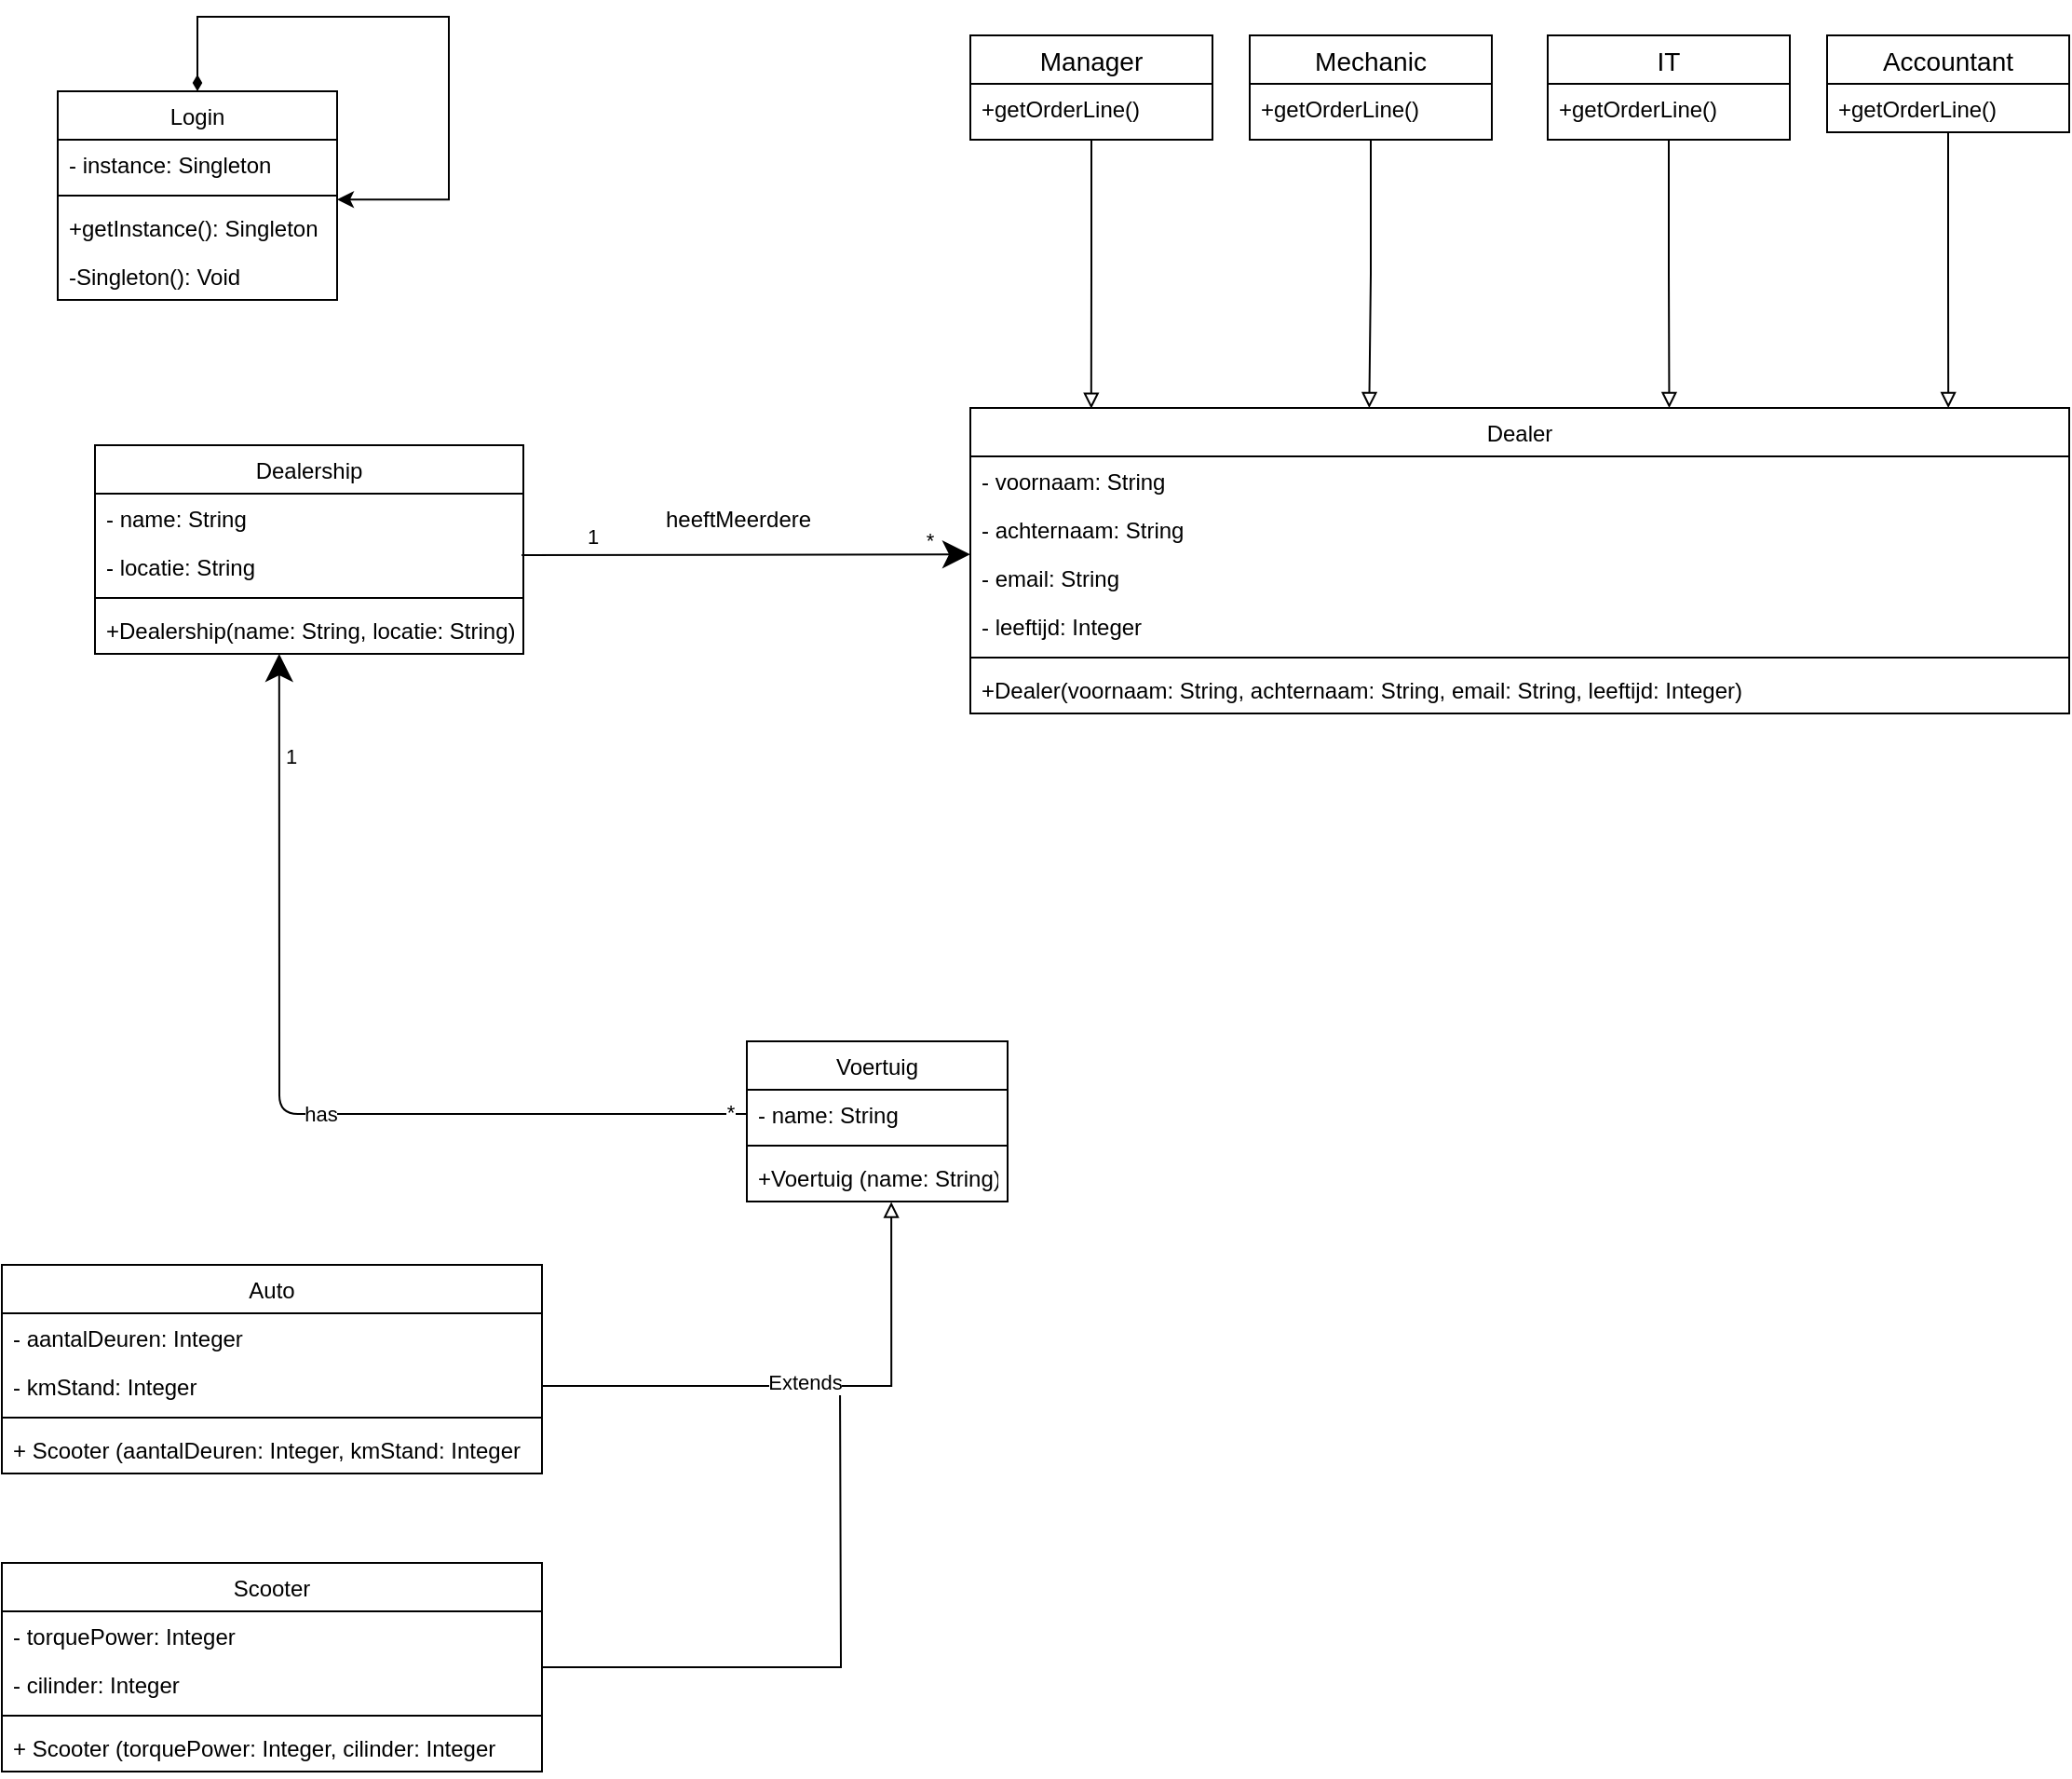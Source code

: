 <mxfile version="14.7.6" type="device"><diagram id="ECYnnK2sOpndbyw8Gkll" name="Page-1"><mxGraphModel dx="981" dy="1655" grid="1" gridSize="10" guides="1" tooltips="1" connect="1" arrows="1" fold="1" page="1" pageScale="1" pageWidth="827" pageHeight="1169" math="0" shadow="0"><root><mxCell id="0"/><mxCell id="1" parent="0"/><mxCell id="GiEE2zgRour9_ZNMPZsP-20" style="edgeStyle=orthogonalEdgeStyle;rounded=0;orthogonalLoop=1;jettySize=auto;html=1;endArrow=none;endFill=0;" edge="1" parent="1" source="_QvjAyM6IfojV_9LpoBq-1"><mxGeometry relative="1" as="geometry"><mxPoint x="480" y="310" as="targetPoint"/></mxGeometry></mxCell><mxCell id="_QvjAyM6IfojV_9LpoBq-1" value="Scooter" style="swimlane;fontStyle=0;childLayout=stackLayout;horizontal=1;startSize=26;fillColor=none;horizontalStack=0;resizeParent=1;resizeParentMax=0;resizeLast=0;collapsible=1;marginBottom=0;" parent="1" vertex="1"><mxGeometry x="30" y="410" width="290" height="112" as="geometry"/></mxCell><mxCell id="_QvjAyM6IfojV_9LpoBq-2" value="- torquePower: Integer" style="text;strokeColor=none;fillColor=none;align=left;verticalAlign=top;spacingLeft=4;spacingRight=4;overflow=hidden;rotatable=0;points=[[0,0.5],[1,0.5]];portConstraint=eastwest;" parent="_QvjAyM6IfojV_9LpoBq-1" vertex="1"><mxGeometry y="26" width="290" height="26" as="geometry"/></mxCell><mxCell id="_QvjAyM6IfojV_9LpoBq-5" value="- cilinder: Integer" style="text;strokeColor=none;fillColor=none;align=left;verticalAlign=top;spacingLeft=4;spacingRight=4;overflow=hidden;rotatable=0;points=[[0,0.5],[1,0.5]];portConstraint=eastwest;" parent="_QvjAyM6IfojV_9LpoBq-1" vertex="1"><mxGeometry y="52" width="290" height="26" as="geometry"/></mxCell><mxCell id="_QvjAyM6IfojV_9LpoBq-10" value="" style="line;strokeWidth=1;fillColor=none;align=left;verticalAlign=middle;spacingTop=-1;spacingLeft=3;spacingRight=3;rotatable=0;labelPosition=right;points=[];portConstraint=eastwest;" parent="_QvjAyM6IfojV_9LpoBq-1" vertex="1"><mxGeometry y="78" width="290" height="8" as="geometry"/></mxCell><mxCell id="_QvjAyM6IfojV_9LpoBq-9" value="+ Scooter (torquePower: Integer, cilinder: Integer" style="text;strokeColor=none;fillColor=none;align=left;verticalAlign=top;spacingLeft=4;spacingRight=4;overflow=hidden;rotatable=0;points=[[0,0.5],[1,0.5]];portConstraint=eastwest;" parent="_QvjAyM6IfojV_9LpoBq-1" vertex="1"><mxGeometry y="86" width="290" height="26" as="geometry"/></mxCell><mxCell id="_QvjAyM6IfojV_9LpoBq-6" value="Voertuig" style="swimlane;fontStyle=0;childLayout=stackLayout;horizontal=1;startSize=26;fillColor=none;horizontalStack=0;resizeParent=1;resizeParentMax=0;resizeLast=0;collapsible=1;marginBottom=0;" parent="1" vertex="1"><mxGeometry x="430" y="130" width="140" height="86" as="geometry"/></mxCell><mxCell id="_QvjAyM6IfojV_9LpoBq-7" value="- name: String" style="text;strokeColor=none;fillColor=none;align=left;verticalAlign=top;spacingLeft=4;spacingRight=4;overflow=hidden;rotatable=0;points=[[0,0.5],[1,0.5]];portConstraint=eastwest;" parent="_QvjAyM6IfojV_9LpoBq-6" vertex="1"><mxGeometry y="26" width="140" height="26" as="geometry"/></mxCell><mxCell id="_QvjAyM6IfojV_9LpoBq-16" value="" style="line;strokeWidth=1;fillColor=none;align=left;verticalAlign=middle;spacingTop=-1;spacingLeft=3;spacingRight=3;rotatable=0;labelPosition=right;points=[];portConstraint=eastwest;" parent="_QvjAyM6IfojV_9LpoBq-6" vertex="1"><mxGeometry y="52" width="140" height="8" as="geometry"/></mxCell><mxCell id="_QvjAyM6IfojV_9LpoBq-17" value="+Voertuig (name: String)" style="text;strokeColor=none;fillColor=none;align=left;verticalAlign=top;spacingLeft=4;spacingRight=4;overflow=hidden;rotatable=0;points=[[0,0.5],[1,0.5]];portConstraint=eastwest;" parent="_QvjAyM6IfojV_9LpoBq-6" vertex="1"><mxGeometry y="60" width="140" height="26" as="geometry"/></mxCell><mxCell id="_QvjAyM6IfojV_9LpoBq-11" value="Auto" style="swimlane;fontStyle=0;childLayout=stackLayout;horizontal=1;startSize=26;fillColor=none;horizontalStack=0;resizeParent=1;resizeParentMax=0;resizeLast=0;collapsible=1;marginBottom=0;" parent="1" vertex="1"><mxGeometry x="30" y="250" width="290" height="112" as="geometry"/></mxCell><mxCell id="_QvjAyM6IfojV_9LpoBq-12" value="- aantalDeuren: Integer" style="text;strokeColor=none;fillColor=none;align=left;verticalAlign=top;spacingLeft=4;spacingRight=4;overflow=hidden;rotatable=0;points=[[0,0.5],[1,0.5]];portConstraint=eastwest;" parent="_QvjAyM6IfojV_9LpoBq-11" vertex="1"><mxGeometry y="26" width="290" height="26" as="geometry"/></mxCell><mxCell id="_QvjAyM6IfojV_9LpoBq-13" value="- kmStand: Integer" style="text;strokeColor=none;fillColor=none;align=left;verticalAlign=top;spacingLeft=4;spacingRight=4;overflow=hidden;rotatable=0;points=[[0,0.5],[1,0.5]];portConstraint=eastwest;" parent="_QvjAyM6IfojV_9LpoBq-11" vertex="1"><mxGeometry y="52" width="290" height="26" as="geometry"/></mxCell><mxCell id="_QvjAyM6IfojV_9LpoBq-14" value="" style="line;strokeWidth=1;fillColor=none;align=left;verticalAlign=middle;spacingTop=-1;spacingLeft=3;spacingRight=3;rotatable=0;labelPosition=right;points=[];portConstraint=eastwest;" parent="_QvjAyM6IfojV_9LpoBq-11" vertex="1"><mxGeometry y="78" width="290" height="8" as="geometry"/></mxCell><mxCell id="_QvjAyM6IfojV_9LpoBq-15" value="+ Scooter (aantalDeuren: Integer, kmStand: Integer" style="text;strokeColor=none;fillColor=none;align=left;verticalAlign=top;spacingLeft=4;spacingRight=4;overflow=hidden;rotatable=0;points=[[0,0.5],[1,0.5]];portConstraint=eastwest;" parent="_QvjAyM6IfojV_9LpoBq-11" vertex="1"><mxGeometry y="86" width="290" height="26" as="geometry"/></mxCell><mxCell id="_QvjAyM6IfojV_9LpoBq-24" value="Dealership" style="swimlane;fontStyle=0;childLayout=stackLayout;horizontal=1;startSize=26;fillColor=none;horizontalStack=0;resizeParent=1;resizeParentMax=0;resizeLast=0;collapsible=1;marginBottom=0;" parent="1" vertex="1"><mxGeometry x="80" y="-190" width="230" height="112" as="geometry"/></mxCell><mxCell id="_QvjAyM6IfojV_9LpoBq-25" value="- name: String" style="text;strokeColor=none;fillColor=none;align=left;verticalAlign=top;spacingLeft=4;spacingRight=4;overflow=hidden;rotatable=0;points=[[0,0.5],[1,0.5]];portConstraint=eastwest;" parent="_QvjAyM6IfojV_9LpoBq-24" vertex="1"><mxGeometry y="26" width="230" height="26" as="geometry"/></mxCell><mxCell id="_QvjAyM6IfojV_9LpoBq-28" value="- locatie: String" style="text;strokeColor=none;fillColor=none;align=left;verticalAlign=top;spacingLeft=4;spacingRight=4;overflow=hidden;rotatable=0;points=[[0,0.5],[1,0.5]];portConstraint=eastwest;" parent="_QvjAyM6IfojV_9LpoBq-24" vertex="1"><mxGeometry y="52" width="230" height="26" as="geometry"/></mxCell><mxCell id="_QvjAyM6IfojV_9LpoBq-26" value="" style="line;strokeWidth=1;fillColor=none;align=left;verticalAlign=middle;spacingTop=-1;spacingLeft=3;spacingRight=3;rotatable=0;labelPosition=right;points=[];portConstraint=eastwest;" parent="_QvjAyM6IfojV_9LpoBq-24" vertex="1"><mxGeometry y="78" width="230" height="8" as="geometry"/></mxCell><mxCell id="_QvjAyM6IfojV_9LpoBq-27" value="+Dealership(name: String, locatie: String)" style="text;strokeColor=none;fillColor=none;align=left;verticalAlign=top;spacingLeft=4;spacingRight=4;overflow=hidden;rotatable=0;points=[[0,0.5],[1,0.5]];portConstraint=eastwest;" parent="_QvjAyM6IfojV_9LpoBq-24" vertex="1"><mxGeometry y="86" width="230" height="26" as="geometry"/></mxCell><mxCell id="_QvjAyM6IfojV_9LpoBq-29" value="Dealer" style="swimlane;fontStyle=0;childLayout=stackLayout;horizontal=1;startSize=26;fillColor=none;horizontalStack=0;resizeParent=1;resizeParentMax=0;resizeLast=0;collapsible=1;marginBottom=0;" parent="1" vertex="1"><mxGeometry x="550" y="-210" width="590" height="164" as="geometry"/></mxCell><mxCell id="_QvjAyM6IfojV_9LpoBq-30" value="- voornaam: String" style="text;strokeColor=none;fillColor=none;align=left;verticalAlign=top;spacingLeft=4;spacingRight=4;overflow=hidden;rotatable=0;points=[[0,0.5],[1,0.5]];portConstraint=eastwest;" parent="_QvjAyM6IfojV_9LpoBq-29" vertex="1"><mxGeometry y="26" width="590" height="26" as="geometry"/></mxCell><mxCell id="_QvjAyM6IfojV_9LpoBq-31" value="- achternaam: String" style="text;strokeColor=none;fillColor=none;align=left;verticalAlign=top;spacingLeft=4;spacingRight=4;overflow=hidden;rotatable=0;points=[[0,0.5],[1,0.5]];portConstraint=eastwest;" parent="_QvjAyM6IfojV_9LpoBq-29" vertex="1"><mxGeometry y="52" width="590" height="26" as="geometry"/></mxCell><mxCell id="_QvjAyM6IfojV_9LpoBq-34" value="- email: String" style="text;strokeColor=none;fillColor=none;align=left;verticalAlign=top;spacingLeft=4;spacingRight=4;overflow=hidden;rotatable=0;points=[[0,0.5],[1,0.5]];portConstraint=eastwest;" parent="_QvjAyM6IfojV_9LpoBq-29" vertex="1"><mxGeometry y="78" width="590" height="26" as="geometry"/></mxCell><mxCell id="_QvjAyM6IfojV_9LpoBq-35" value="- leeftijd: Integer" style="text;strokeColor=none;fillColor=none;align=left;verticalAlign=top;spacingLeft=4;spacingRight=4;overflow=hidden;rotatable=0;points=[[0,0.5],[1,0.5]];portConstraint=eastwest;" parent="_QvjAyM6IfojV_9LpoBq-29" vertex="1"><mxGeometry y="104" width="590" height="26" as="geometry"/></mxCell><mxCell id="_QvjAyM6IfojV_9LpoBq-32" value="" style="line;strokeWidth=1;fillColor=none;align=left;verticalAlign=middle;spacingTop=-1;spacingLeft=3;spacingRight=3;rotatable=0;labelPosition=right;points=[];portConstraint=eastwest;" parent="_QvjAyM6IfojV_9LpoBq-29" vertex="1"><mxGeometry y="130" width="590" height="8" as="geometry"/></mxCell><mxCell id="_QvjAyM6IfojV_9LpoBq-33" value="+Dealer(voornaam: String, achternaam: String, email: String, leeftijd: Integer)" style="text;strokeColor=none;fillColor=none;align=left;verticalAlign=top;spacingLeft=4;spacingRight=4;overflow=hidden;rotatable=0;points=[[0,0.5],[1,0.5]];portConstraint=eastwest;" parent="_QvjAyM6IfojV_9LpoBq-29" vertex="1"><mxGeometry y="138" width="590" height="26" as="geometry"/></mxCell><mxCell id="_QvjAyM6IfojV_9LpoBq-36" value="" style="endArrow=classic;endFill=1;endSize=12;html=1;exitX=0;exitY=0.5;exitDx=0;exitDy=0;entryX=0.43;entryY=1;entryDx=0;entryDy=0;entryPerimeter=0;" parent="1" source="_QvjAyM6IfojV_9LpoBq-7" target="_QvjAyM6IfojV_9LpoBq-27" edge="1"><mxGeometry width="160" relative="1" as="geometry"><mxPoint x="310" y="10" as="sourcePoint"/><mxPoint x="150" y="10" as="targetPoint"/><Array as="points"><mxPoint x="179" y="169"/></Array></mxGeometry></mxCell><mxCell id="_QvjAyM6IfojV_9LpoBq-40" value="has" style="edgeLabel;html=1;align=center;verticalAlign=middle;resizable=0;points=[];" parent="_QvjAyM6IfojV_9LpoBq-36" vertex="1" connectable="0"><mxGeometry x="-0.081" relative="1" as="geometry"><mxPoint as="offset"/></mxGeometry></mxCell><mxCell id="_QvjAyM6IfojV_9LpoBq-43" value="*" style="edgeLabel;html=1;align=center;verticalAlign=middle;resizable=0;points=[];" parent="_QvjAyM6IfojV_9LpoBq-36" vertex="1" connectable="0"><mxGeometry x="-0.911" y="-1" relative="1" as="geometry"><mxPoint x="12.93" as="offset"/></mxGeometry></mxCell><mxCell id="_QvjAyM6IfojV_9LpoBq-44" value="1" style="edgeLabel;html=1;align=center;verticalAlign=middle;resizable=0;points=[];" parent="_QvjAyM6IfojV_9LpoBq-36" vertex="1" connectable="0"><mxGeometry x="0.779" y="1" relative="1" as="geometry"><mxPoint x="6.95" as="offset"/></mxGeometry></mxCell><mxCell id="_QvjAyM6IfojV_9LpoBq-37" value="" style="endArrow=classic;endFill=1;endSize=12;html=1;entryX=0;entryY=1.022;entryDx=0;entryDy=0;entryPerimeter=0;exitX=0.996;exitY=0.269;exitDx=0;exitDy=0;exitPerimeter=0;" parent="1" source="_QvjAyM6IfojV_9LpoBq-28" target="_QvjAyM6IfojV_9LpoBq-31" edge="1"><mxGeometry width="160" relative="1" as="geometry"><mxPoint x="520" y="-130" as="sourcePoint"/><mxPoint x="360" y="-130" as="targetPoint"/></mxGeometry></mxCell><mxCell id="_QvjAyM6IfojV_9LpoBq-38" value="1" style="edgeLabel;html=1;align=center;verticalAlign=middle;resizable=0;points=[];" parent="_QvjAyM6IfojV_9LpoBq-37" vertex="1" connectable="0"><mxGeometry x="-0.772" y="1" relative="1" as="geometry"><mxPoint x="9.9" y="-8.79" as="offset"/></mxGeometry></mxCell><mxCell id="_QvjAyM6IfojV_9LpoBq-39" value="*" style="edgeLabel;html=1;align=center;verticalAlign=middle;resizable=0;points=[];" parent="_QvjAyM6IfojV_9LpoBq-37" vertex="1" connectable="0"><mxGeometry x="0.816" relative="1" as="geometry"><mxPoint y="-8.34" as="offset"/></mxGeometry></mxCell><mxCell id="_QvjAyM6IfojV_9LpoBq-45" value="heeftMeerdere" style="text;html=1;align=center;verticalAlign=middle;resizable=0;points=[];autosize=1;" parent="1" vertex="1"><mxGeometry x="380" y="-160" width="90" height="20" as="geometry"/></mxCell><mxCell id="GiEE2zgRour9_ZNMPZsP-11" style="edgeStyle=orthogonalEdgeStyle;rounded=0;orthogonalLoop=1;jettySize=auto;html=1;endArrow=block;endFill=0;entryX=0.11;entryY=0.002;entryDx=0;entryDy=0;entryPerimeter=0;" edge="1" parent="1" source="GiEE2zgRour9_ZNMPZsP-1" target="_QvjAyM6IfojV_9LpoBq-29"><mxGeometry relative="1" as="geometry"><mxPoint x="615" y="-213" as="targetPoint"/></mxGeometry></mxCell><mxCell id="GiEE2zgRour9_ZNMPZsP-1" value="Manager" style="swimlane;fontStyle=0;childLayout=stackLayout;horizontal=1;startSize=26;horizontalStack=0;resizeParent=1;resizeParentMax=0;resizeLast=0;collapsible=1;marginBottom=0;align=center;fontSize=14;" vertex="1" parent="1"><mxGeometry x="550" y="-410" width="130" height="56" as="geometry"/></mxCell><mxCell id="GiEE2zgRour9_ZNMPZsP-4" value="+getOrderLine()" style="text;strokeColor=none;fillColor=none;spacingLeft=4;spacingRight=4;overflow=hidden;rotatable=0;points=[[0,0.5],[1,0.5]];portConstraint=eastwest;fontSize=12;" vertex="1" parent="GiEE2zgRour9_ZNMPZsP-1"><mxGeometry y="26" width="130" height="30" as="geometry"/></mxCell><mxCell id="GiEE2zgRour9_ZNMPZsP-14" style="edgeStyle=orthogonalEdgeStyle;rounded=0;orthogonalLoop=1;jettySize=auto;html=1;entryX=0.363;entryY=0;entryDx=0;entryDy=0;entryPerimeter=0;endArrow=block;endFill=0;" edge="1" parent="1" source="GiEE2zgRour9_ZNMPZsP-5" target="_QvjAyM6IfojV_9LpoBq-29"><mxGeometry relative="1" as="geometry"/></mxCell><mxCell id="GiEE2zgRour9_ZNMPZsP-5" value="Mechanic" style="swimlane;fontStyle=0;childLayout=stackLayout;horizontal=1;startSize=26;horizontalStack=0;resizeParent=1;resizeParentMax=0;resizeLast=0;collapsible=1;marginBottom=0;align=center;fontSize=14;" vertex="1" parent="1"><mxGeometry x="700" y="-410" width="130" height="56" as="geometry"/></mxCell><mxCell id="GiEE2zgRour9_ZNMPZsP-6" value="+getOrderLine()" style="text;strokeColor=none;fillColor=none;spacingLeft=4;spacingRight=4;overflow=hidden;rotatable=0;points=[[0,0.5],[1,0.5]];portConstraint=eastwest;fontSize=12;" vertex="1" parent="GiEE2zgRour9_ZNMPZsP-5"><mxGeometry y="26" width="130" height="30" as="geometry"/></mxCell><mxCell id="GiEE2zgRour9_ZNMPZsP-15" style="edgeStyle=orthogonalEdgeStyle;rounded=0;orthogonalLoop=1;jettySize=auto;html=1;entryX=0.636;entryY=0;entryDx=0;entryDy=0;entryPerimeter=0;endArrow=block;endFill=0;" edge="1" parent="1" source="GiEE2zgRour9_ZNMPZsP-7" target="_QvjAyM6IfojV_9LpoBq-29"><mxGeometry relative="1" as="geometry"/></mxCell><mxCell id="GiEE2zgRour9_ZNMPZsP-7" value="IT" style="swimlane;fontStyle=0;childLayout=stackLayout;horizontal=1;startSize=26;horizontalStack=0;resizeParent=1;resizeParentMax=0;resizeLast=0;collapsible=1;marginBottom=0;align=center;fontSize=14;" vertex="1" parent="1"><mxGeometry x="860" y="-410" width="130" height="56" as="geometry"/></mxCell><mxCell id="GiEE2zgRour9_ZNMPZsP-8" value="+getOrderLine()" style="text;strokeColor=none;fillColor=none;spacingLeft=4;spacingRight=4;overflow=hidden;rotatable=0;points=[[0,0.5],[1,0.5]];portConstraint=eastwest;fontSize=12;" vertex="1" parent="GiEE2zgRour9_ZNMPZsP-7"><mxGeometry y="26" width="130" height="30" as="geometry"/></mxCell><mxCell id="GiEE2zgRour9_ZNMPZsP-16" style="edgeStyle=orthogonalEdgeStyle;rounded=0;orthogonalLoop=1;jettySize=auto;html=1;entryX=0.89;entryY=0;entryDx=0;entryDy=0;entryPerimeter=0;endArrow=block;endFill=0;" edge="1" parent="1" source="GiEE2zgRour9_ZNMPZsP-9" target="_QvjAyM6IfojV_9LpoBq-29"><mxGeometry relative="1" as="geometry"/></mxCell><mxCell id="GiEE2zgRour9_ZNMPZsP-9" value="Accountant" style="swimlane;fontStyle=0;childLayout=stackLayout;horizontal=1;startSize=26;horizontalStack=0;resizeParent=1;resizeParentMax=0;resizeLast=0;collapsible=1;marginBottom=0;align=center;fontSize=14;" vertex="1" parent="1"><mxGeometry x="1010" y="-410" width="130" height="52" as="geometry"/></mxCell><mxCell id="GiEE2zgRour9_ZNMPZsP-10" value="+getOrderLine()" style="text;strokeColor=none;fillColor=none;spacingLeft=4;spacingRight=4;overflow=hidden;rotatable=0;points=[[0,0.5],[1,0.5]];portConstraint=eastwest;fontSize=12;" vertex="1" parent="GiEE2zgRour9_ZNMPZsP-9"><mxGeometry y="26" width="130" height="26" as="geometry"/></mxCell><mxCell id="GiEE2zgRour9_ZNMPZsP-18" style="edgeStyle=orthogonalEdgeStyle;rounded=0;orthogonalLoop=1;jettySize=auto;html=1;entryX=0.554;entryY=1.011;entryDx=0;entryDy=0;entryPerimeter=0;endArrow=block;endFill=0;" edge="1" parent="1" source="_QvjAyM6IfojV_9LpoBq-13" target="_QvjAyM6IfojV_9LpoBq-17"><mxGeometry relative="1" as="geometry"/></mxCell><mxCell id="GiEE2zgRour9_ZNMPZsP-21" value="Extends" style="edgeLabel;html=1;align=center;verticalAlign=middle;resizable=0;points=[];" vertex="1" connectable="0" parent="GiEE2zgRour9_ZNMPZsP-18"><mxGeometry x="-0.014" y="2" relative="1" as="geometry"><mxPoint as="offset"/></mxGeometry></mxCell><mxCell id="GiEE2zgRour9_ZNMPZsP-22" value="Login" style="swimlane;fontStyle=0;childLayout=stackLayout;horizontal=1;startSize=26;fillColor=none;horizontalStack=0;resizeParent=1;resizeParentMax=0;resizeLast=0;collapsible=1;marginBottom=0;" vertex="1" parent="1"><mxGeometry x="60" y="-380" width="150" height="112" as="geometry"/></mxCell><mxCell id="GiEE2zgRour9_ZNMPZsP-23" value="- instance: Singleton" style="text;strokeColor=none;fillColor=none;align=left;verticalAlign=top;spacingLeft=4;spacingRight=4;overflow=hidden;rotatable=0;points=[[0,0.5],[1,0.5]];portConstraint=eastwest;" vertex="1" parent="GiEE2zgRour9_ZNMPZsP-22"><mxGeometry y="26" width="150" height="26" as="geometry"/></mxCell><mxCell id="GiEE2zgRour9_ZNMPZsP-24" value="" style="line;strokeWidth=1;fillColor=none;align=left;verticalAlign=middle;spacingTop=-1;spacingLeft=3;spacingRight=3;rotatable=0;labelPosition=right;points=[];portConstraint=eastwest;" vertex="1" parent="GiEE2zgRour9_ZNMPZsP-22"><mxGeometry y="52" width="150" height="8" as="geometry"/></mxCell><mxCell id="GiEE2zgRour9_ZNMPZsP-25" value="+getInstance(): Singleton" style="text;strokeColor=none;fillColor=none;align=left;verticalAlign=top;spacingLeft=4;spacingRight=4;overflow=hidden;rotatable=0;points=[[0,0.5],[1,0.5]];portConstraint=eastwest;" vertex="1" parent="GiEE2zgRour9_ZNMPZsP-22"><mxGeometry y="60" width="150" height="26" as="geometry"/></mxCell><mxCell id="GiEE2zgRour9_ZNMPZsP-26" value="-Singleton(): Void" style="text;strokeColor=none;fillColor=none;align=left;verticalAlign=top;spacingLeft=4;spacingRight=4;overflow=hidden;rotatable=0;points=[[0,0.5],[1,0.5]];portConstraint=eastwest;" vertex="1" parent="GiEE2zgRour9_ZNMPZsP-22"><mxGeometry y="86" width="150" height="26" as="geometry"/></mxCell><mxCell id="GiEE2zgRour9_ZNMPZsP-28" style="edgeStyle=orthogonalEdgeStyle;rounded=0;orthogonalLoop=1;jettySize=auto;html=1;endArrow=classic;endFill=1;entryX=1;entryY=0.763;entryDx=0;entryDy=0;entryPerimeter=0;startArrow=diamondThin;startFill=1;" edge="1" parent="GiEE2zgRour9_ZNMPZsP-22" source="GiEE2zgRour9_ZNMPZsP-22" target="GiEE2zgRour9_ZNMPZsP-24"><mxGeometry relative="1" as="geometry"><mxPoint x="210" y="80" as="targetPoint"/><Array as="points"><mxPoint x="75" y="-40"/><mxPoint x="210" y="-40"/><mxPoint x="210" y="58"/></Array></mxGeometry></mxCell></root></mxGraphModel></diagram></mxfile>